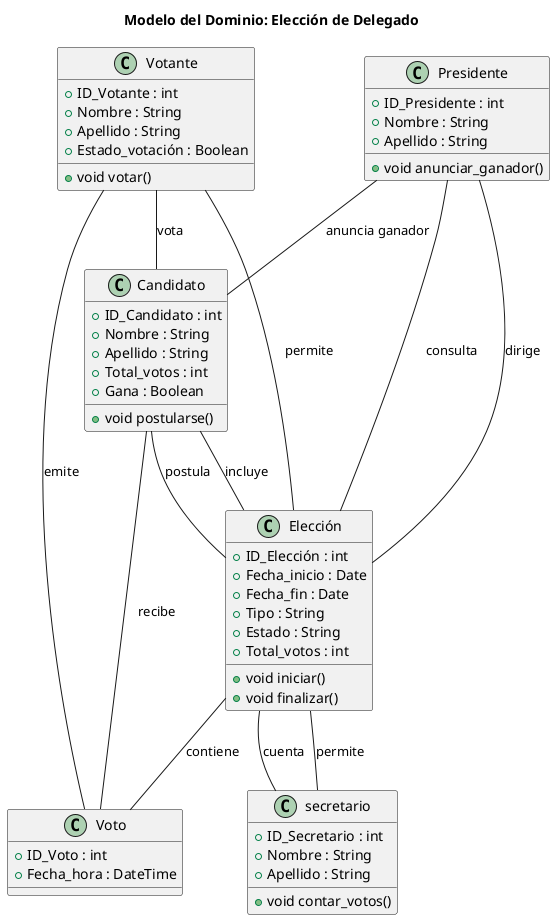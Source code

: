@startuml

title Modelo del Dominio: Elección de Delegado

' Entidad Votante
class Votante {
  +ID_Votante : int
  +Nombre : String
  +Apellido : String
  +Estado_votación : Boolean

  + void votar()
}

' Entidad Candidato
class Candidato {
  +ID_Candidato : int
  +Nombre : String
  +Apellido : String
  +Total_votos : int
  +Gana : Boolean
  +void postularse()

}

' Entidad Elección
class Elección {
  +ID_Elección : int
  +Fecha_inicio : Date
  +Fecha_fin : Date
  +Tipo : String
  +Estado : String
  +Total_votos : int
   +void iniciar()
    +void finalizar()



}

class secretario {
  +ID_Secretario : int
  +Nombre : String
  +Apellido : String
  +void contar_votos()
}

' Entidad Voto
class Voto {
  +ID_Voto : int
  +Fecha_hora : DateTime
}

class Presidente {
  +ID_Presidente : int
  +Nombre : String
  +Apellido : String
  +void anunciar_ganador()
}

' Relaciones
Votante  -- Voto : emite
Candidato  -- Voto : recibe
Elección  --  Voto : contiene
Elección --  Candidato : incluye
Elección --  Votante : permite
Elección --  secretario : permite
secretario -- Elección : cuenta
Presidente -- Elección : consulta
Votante -- Candidato : vota
Candidato -- Elección : postula
Presidente -- Elección : dirige
Presidente -- Candidato : anuncia ganador


@enduml